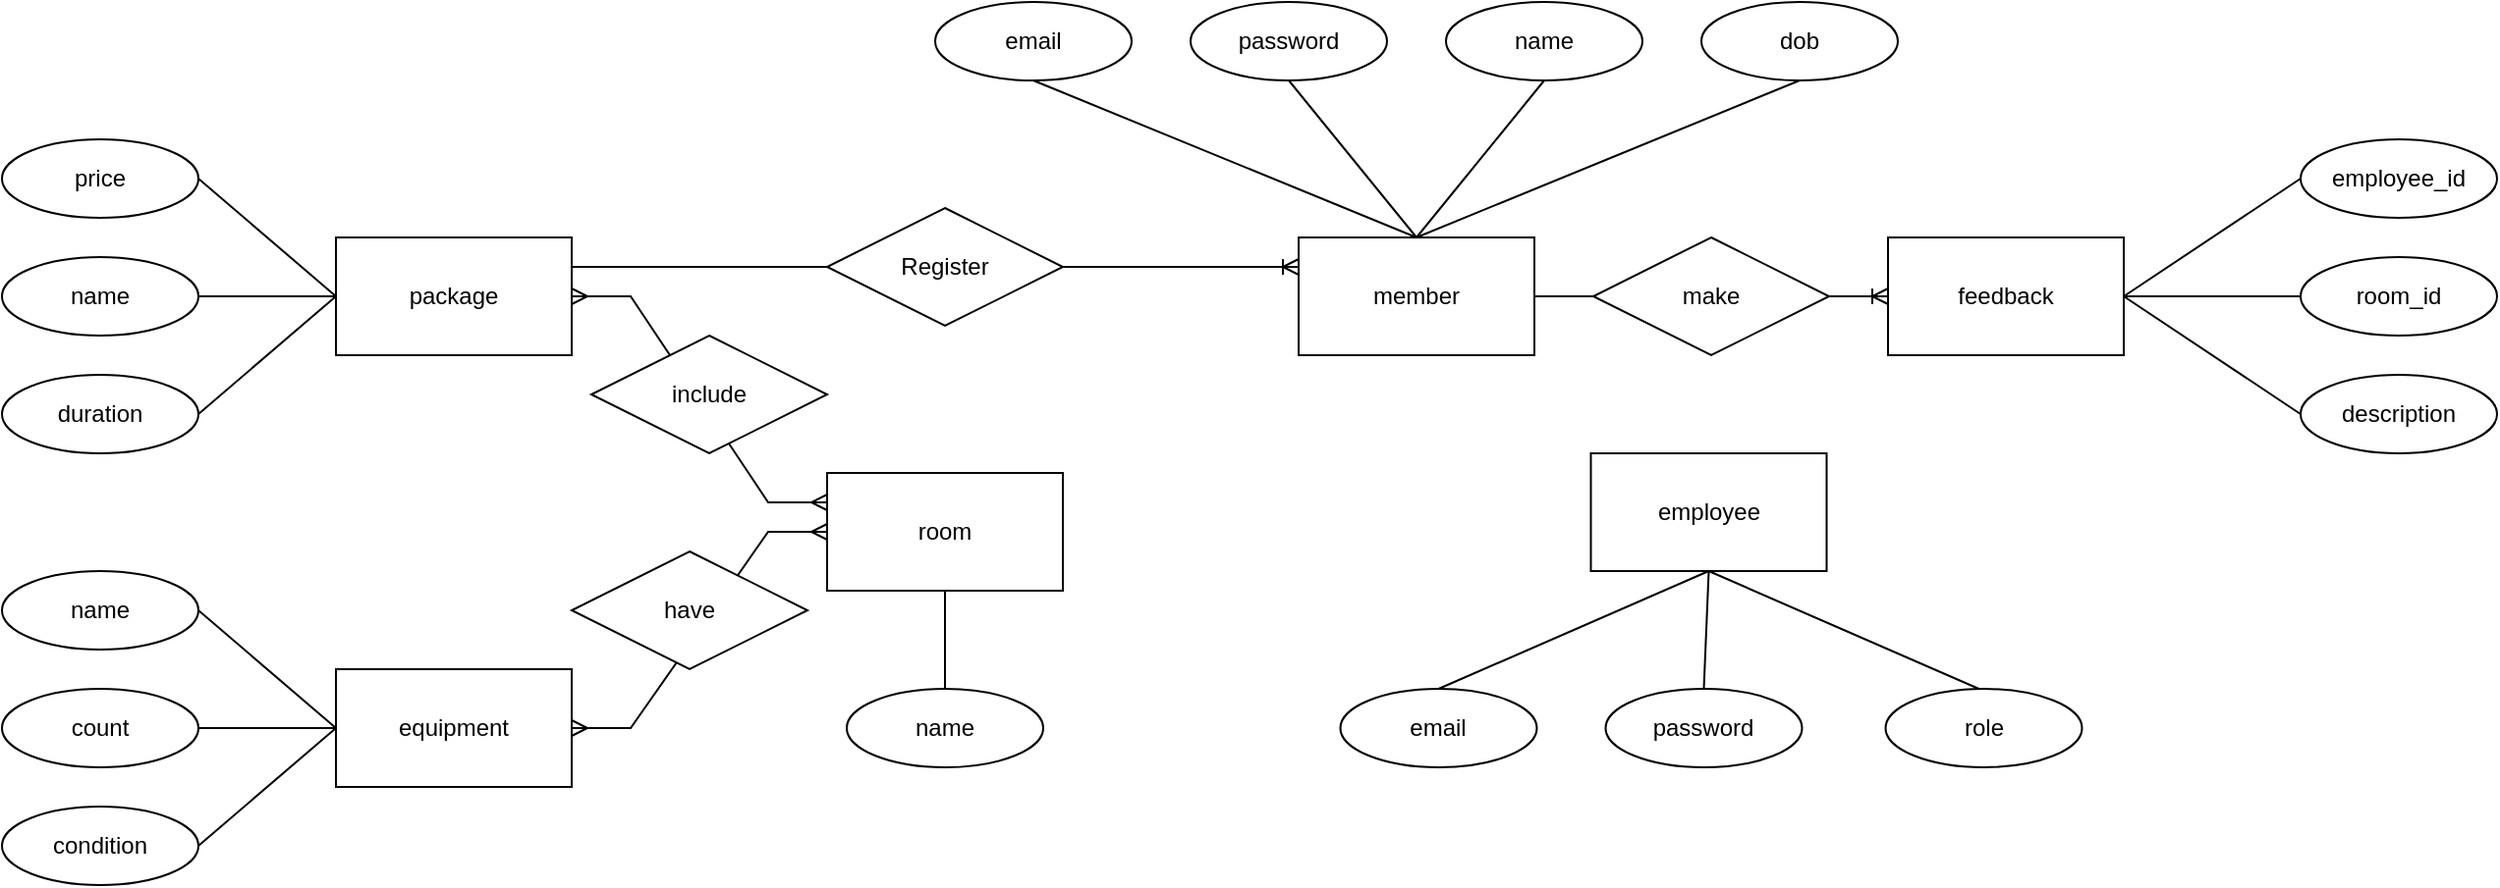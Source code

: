 <mxfile version="24.1.0" type="device">
  <diagram id="R2lEEEUBdFMjLlhIrx00" name="Page-1">
    <mxGraphModel dx="1984" dy="703" grid="1" gridSize="10" guides="1" tooltips="1" connect="1" arrows="1" fold="1" page="1" pageScale="1" pageWidth="850" pageHeight="1100" math="0" shadow="0" extFonts="Permanent Marker^https://fonts.googleapis.com/css?family=Permanent+Marker">
      <root>
        <mxCell id="0" />
        <mxCell id="1" parent="0" />
        <mxCell id="VsMwTi3dwo7ZgILZJCRf-1" value="member" style="rounded=0;whiteSpace=wrap;html=1;" parent="1" vertex="1">
          <mxGeometry x="50" y="350" width="120" height="60" as="geometry" />
        </mxCell>
        <mxCell id="VsMwTi3dwo7ZgILZJCRf-2" value="employee" style="rounded=0;whiteSpace=wrap;html=1;" parent="1" vertex="1">
          <mxGeometry x="198.75" y="460" width="120" height="60" as="geometry" />
        </mxCell>
        <mxCell id="VsMwTi3dwo7ZgILZJCRf-3" value="package" style="rounded=0;whiteSpace=wrap;html=1;" parent="1" vertex="1">
          <mxGeometry x="-440" y="350" width="120" height="60" as="geometry" />
        </mxCell>
        <mxCell id="VsMwTi3dwo7ZgILZJCRf-4" value="room" style="rounded=0;whiteSpace=wrap;html=1;" parent="1" vertex="1">
          <mxGeometry x="-190" y="470" width="120" height="60" as="geometry" />
        </mxCell>
        <mxCell id="VsMwTi3dwo7ZgILZJCRf-5" value="equipment" style="rounded=0;whiteSpace=wrap;html=1;" parent="1" vertex="1">
          <mxGeometry x="-440" y="570" width="120" height="60" as="geometry" />
        </mxCell>
        <mxCell id="VsMwTi3dwo7ZgILZJCRf-6" value="feedback" style="rounded=0;whiteSpace=wrap;html=1;" parent="1" vertex="1">
          <mxGeometry x="350" y="350" width="120" height="60" as="geometry" />
        </mxCell>
        <mxCell id="VsMwTi3dwo7ZgILZJCRf-7" value="" style="edgeStyle=entityRelationEdgeStyle;fontSize=12;html=1;endArrow=ERoneToMany;rounded=0;entryX=0;entryY=0.5;entryDx=0;entryDy=0;exitX=1;exitY=0.5;exitDx=0;exitDy=0;" parent="1" source="VsMwTi3dwo7ZgILZJCRf-1" target="VsMwTi3dwo7ZgILZJCRf-6" edge="1">
          <mxGeometry width="100" height="100" relative="1" as="geometry">
            <mxPoint x="30" y="490" as="sourcePoint" />
            <mxPoint x="130" y="390" as="targetPoint" />
          </mxGeometry>
        </mxCell>
        <mxCell id="VsMwTi3dwo7ZgILZJCRf-9" value="" style="edgeStyle=entityRelationEdgeStyle;fontSize=12;html=1;endArrow=ERmany;startArrow=ERmany;rounded=0;exitX=0;exitY=0.5;exitDx=0;exitDy=0;entryX=1;entryY=0.5;entryDx=0;entryDy=0;" parent="1" source="VsMwTi3dwo7ZgILZJCRf-4" target="VsMwTi3dwo7ZgILZJCRf-5" edge="1">
          <mxGeometry width="100" height="100" relative="1" as="geometry">
            <mxPoint x="30" y="490" as="sourcePoint" />
            <mxPoint x="130" y="390" as="targetPoint" />
          </mxGeometry>
        </mxCell>
        <mxCell id="VsMwTi3dwo7ZgILZJCRf-12" value="" style="edgeStyle=entityRelationEdgeStyle;fontSize=12;html=1;endArrow=ERmany;startArrow=ERmany;rounded=0;exitX=0;exitY=0.25;exitDx=0;exitDy=0;entryX=1;entryY=0.5;entryDx=0;entryDy=0;" parent="1" source="VsMwTi3dwo7ZgILZJCRf-4" target="VsMwTi3dwo7ZgILZJCRf-3" edge="1">
          <mxGeometry width="100" height="100" relative="1" as="geometry">
            <mxPoint x="-120" y="490" as="sourcePoint" />
            <mxPoint x="-20" y="390" as="targetPoint" />
          </mxGeometry>
        </mxCell>
        <mxCell id="VsMwTi3dwo7ZgILZJCRf-14" value="" style="edgeStyle=entityRelationEdgeStyle;fontSize=12;html=1;endArrow=ERoneToMany;rounded=0;exitX=1;exitY=0.25;exitDx=0;exitDy=0;entryX=0;entryY=0.25;entryDx=0;entryDy=0;" parent="1" source="VsMwTi3dwo7ZgILZJCRf-3" target="VsMwTi3dwo7ZgILZJCRf-1" edge="1">
          <mxGeometry width="100" height="100" relative="1" as="geometry">
            <mxPoint x="-120" y="490" as="sourcePoint" />
            <mxPoint x="-290" y="230" as="targetPoint" />
          </mxGeometry>
        </mxCell>
        <mxCell id="VsMwTi3dwo7ZgILZJCRf-15" value="include" style="shape=rhombus;perimeter=rhombusPerimeter;whiteSpace=wrap;html=1;align=center;" parent="1" vertex="1">
          <mxGeometry x="-310" y="400" width="120" height="60" as="geometry" />
        </mxCell>
        <mxCell id="VsMwTi3dwo7ZgILZJCRf-16" value="have" style="shape=rhombus;perimeter=rhombusPerimeter;whiteSpace=wrap;html=1;align=center;" parent="1" vertex="1">
          <mxGeometry x="-320" y="510" width="120" height="60" as="geometry" />
        </mxCell>
        <mxCell id="VsMwTi3dwo7ZgILZJCRf-17" value="make" style="shape=rhombus;perimeter=rhombusPerimeter;whiteSpace=wrap;html=1;align=center;" parent="1" vertex="1">
          <mxGeometry x="200" y="350" width="120" height="60" as="geometry" />
        </mxCell>
        <mxCell id="VsMwTi3dwo7ZgILZJCRf-18" value="Register" style="shape=rhombus;perimeter=rhombusPerimeter;whiteSpace=wrap;html=1;align=center;" parent="1" vertex="1">
          <mxGeometry x="-190" y="335" width="120" height="60" as="geometry" />
        </mxCell>
        <mxCell id="VsMwTi3dwo7ZgILZJCRf-19" value="email" style="ellipse;whiteSpace=wrap;html=1;align=center;" parent="1" vertex="1">
          <mxGeometry x="-135" y="230" width="100" height="40" as="geometry" />
        </mxCell>
        <mxCell id="VsMwTi3dwo7ZgILZJCRf-20" value="password" style="ellipse;whiteSpace=wrap;html=1;align=center;" parent="1" vertex="1">
          <mxGeometry x="-5" y="230" width="100" height="40" as="geometry" />
        </mxCell>
        <mxCell id="VsMwTi3dwo7ZgILZJCRf-21" value="name" style="ellipse;whiteSpace=wrap;html=1;align=center;" parent="1" vertex="1">
          <mxGeometry x="125" y="230" width="100" height="40" as="geometry" />
        </mxCell>
        <mxCell id="VsMwTi3dwo7ZgILZJCRf-22" value="dob" style="ellipse;whiteSpace=wrap;html=1;align=center;" parent="1" vertex="1">
          <mxGeometry x="255" y="230" width="100" height="40" as="geometry" />
        </mxCell>
        <mxCell id="VsMwTi3dwo7ZgILZJCRf-23" value="" style="endArrow=none;html=1;rounded=0;exitX=0.5;exitY=1;exitDx=0;exitDy=0;entryX=0.5;entryY=0;entryDx=0;entryDy=0;" parent="1" source="VsMwTi3dwo7ZgILZJCRf-19" target="VsMwTi3dwo7ZgILZJCRf-1" edge="1">
          <mxGeometry relative="1" as="geometry">
            <mxPoint x="-100" y="480" as="sourcePoint" />
            <mxPoint x="60" y="480" as="targetPoint" />
          </mxGeometry>
        </mxCell>
        <mxCell id="VsMwTi3dwo7ZgILZJCRf-24" value="" style="endArrow=none;html=1;rounded=0;exitX=0.5;exitY=1;exitDx=0;exitDy=0;entryX=0.5;entryY=0;entryDx=0;entryDy=0;" parent="1" source="VsMwTi3dwo7ZgILZJCRf-20" target="VsMwTi3dwo7ZgILZJCRf-1" edge="1">
          <mxGeometry relative="1" as="geometry">
            <mxPoint x="-100" y="480" as="sourcePoint" />
            <mxPoint x="60" y="480" as="targetPoint" />
          </mxGeometry>
        </mxCell>
        <mxCell id="VsMwTi3dwo7ZgILZJCRf-25" value="" style="endArrow=none;html=1;rounded=0;exitX=0.5;exitY=1;exitDx=0;exitDy=0;entryX=0.5;entryY=0;entryDx=0;entryDy=0;" parent="1" source="VsMwTi3dwo7ZgILZJCRf-21" target="VsMwTi3dwo7ZgILZJCRf-1" edge="1">
          <mxGeometry relative="1" as="geometry">
            <mxPoint x="-100" y="480" as="sourcePoint" />
            <mxPoint x="60" y="480" as="targetPoint" />
          </mxGeometry>
        </mxCell>
        <mxCell id="VsMwTi3dwo7ZgILZJCRf-26" value="" style="endArrow=none;html=1;rounded=0;exitX=0.5;exitY=1;exitDx=0;exitDy=0;entryX=0.5;entryY=0;entryDx=0;entryDy=0;" parent="1" source="VsMwTi3dwo7ZgILZJCRf-22" target="VsMwTi3dwo7ZgILZJCRf-1" edge="1">
          <mxGeometry relative="1" as="geometry">
            <mxPoint x="-100" y="480" as="sourcePoint" />
            <mxPoint x="60" y="480" as="targetPoint" />
          </mxGeometry>
        </mxCell>
        <mxCell id="VsMwTi3dwo7ZgILZJCRf-27" value="employee_id" style="ellipse;whiteSpace=wrap;html=1;align=center;" parent="1" vertex="1">
          <mxGeometry x="560" y="300" width="100" height="40" as="geometry" />
        </mxCell>
        <mxCell id="VsMwTi3dwo7ZgILZJCRf-28" value="room_id" style="ellipse;whiteSpace=wrap;html=1;align=center;" parent="1" vertex="1">
          <mxGeometry x="560" y="360" width="100" height="40" as="geometry" />
        </mxCell>
        <mxCell id="VsMwTi3dwo7ZgILZJCRf-29" value="description" style="ellipse;whiteSpace=wrap;html=1;align=center;" parent="1" vertex="1">
          <mxGeometry x="560" y="420" width="100" height="40" as="geometry" />
        </mxCell>
        <mxCell id="VsMwTi3dwo7ZgILZJCRf-30" value="" style="endArrow=none;html=1;rounded=0;entryX=0;entryY=0.5;entryDx=0;entryDy=0;exitX=1;exitY=0.5;exitDx=0;exitDy=0;" parent="1" source="VsMwTi3dwo7ZgILZJCRf-6" target="VsMwTi3dwo7ZgILZJCRf-27" edge="1">
          <mxGeometry relative="1" as="geometry">
            <mxPoint x="80" y="480" as="sourcePoint" />
            <mxPoint x="240" y="480" as="targetPoint" />
          </mxGeometry>
        </mxCell>
        <mxCell id="VsMwTi3dwo7ZgILZJCRf-31" value="" style="endArrow=none;html=1;rounded=0;exitX=1;exitY=0.5;exitDx=0;exitDy=0;entryX=0;entryY=0.5;entryDx=0;entryDy=0;" parent="1" source="VsMwTi3dwo7ZgILZJCRf-6" target="VsMwTi3dwo7ZgILZJCRf-28" edge="1">
          <mxGeometry relative="1" as="geometry">
            <mxPoint x="80" y="480" as="sourcePoint" />
            <mxPoint x="240" y="480" as="targetPoint" />
          </mxGeometry>
        </mxCell>
        <mxCell id="VsMwTi3dwo7ZgILZJCRf-32" value="" style="endArrow=none;html=1;rounded=0;exitX=1;exitY=0.5;exitDx=0;exitDy=0;entryX=0;entryY=0.5;entryDx=0;entryDy=0;" parent="1" source="VsMwTi3dwo7ZgILZJCRf-6" target="VsMwTi3dwo7ZgILZJCRf-29" edge="1">
          <mxGeometry relative="1" as="geometry">
            <mxPoint x="80" y="480" as="sourcePoint" />
            <mxPoint x="240" y="480" as="targetPoint" />
          </mxGeometry>
        </mxCell>
        <mxCell id="VsMwTi3dwo7ZgILZJCRf-33" value="email" style="ellipse;whiteSpace=wrap;html=1;align=center;" parent="1" vertex="1">
          <mxGeometry x="71.25" y="580" width="100" height="40" as="geometry" />
        </mxCell>
        <mxCell id="VsMwTi3dwo7ZgILZJCRf-34" value="password" style="ellipse;whiteSpace=wrap;html=1;align=center;" parent="1" vertex="1">
          <mxGeometry x="206.25" y="580" width="100" height="40" as="geometry" />
        </mxCell>
        <mxCell id="VsMwTi3dwo7ZgILZJCRf-36" value="" style="endArrow=none;html=1;rounded=0;entryX=0.5;entryY=1;entryDx=0;entryDy=0;exitX=0.5;exitY=0;exitDx=0;exitDy=0;" parent="1" source="VsMwTi3dwo7ZgILZJCRf-33" target="VsMwTi3dwo7ZgILZJCRf-2" edge="1">
          <mxGeometry relative="1" as="geometry">
            <mxPoint x="98.75" y="430" as="sourcePoint" />
            <mxPoint x="258.75" y="430" as="targetPoint" />
          </mxGeometry>
        </mxCell>
        <mxCell id="VsMwTi3dwo7ZgILZJCRf-37" value="" style="endArrow=none;html=1;rounded=0;exitX=0.5;exitY=0;exitDx=0;exitDy=0;" parent="1" source="VsMwTi3dwo7ZgILZJCRf-34" edge="1">
          <mxGeometry relative="1" as="geometry">
            <mxPoint x="98.75" y="430" as="sourcePoint" />
            <mxPoint x="258.75" y="520" as="targetPoint" />
          </mxGeometry>
        </mxCell>
        <mxCell id="VsMwTi3dwo7ZgILZJCRf-38" value="" style="endArrow=none;html=1;rounded=0;exitX=0.5;exitY=0;exitDx=0;exitDy=0;" parent="1" edge="1">
          <mxGeometry relative="1" as="geometry">
            <mxPoint x="396.25" y="580" as="sourcePoint" />
            <mxPoint x="258.75" y="520" as="targetPoint" />
          </mxGeometry>
        </mxCell>
        <mxCell id="VsMwTi3dwo7ZgILZJCRf-39" value="name" style="ellipse;whiteSpace=wrap;html=1;align=center;" parent="1" vertex="1">
          <mxGeometry x="-180" y="580" width="100" height="40" as="geometry" />
        </mxCell>
        <mxCell id="VsMwTi3dwo7ZgILZJCRf-42" value="" style="endArrow=none;html=1;rounded=0;exitX=0.5;exitY=1;exitDx=0;exitDy=0;entryX=0.5;entryY=0;entryDx=0;entryDy=0;" parent="1" source="VsMwTi3dwo7ZgILZJCRf-4" target="VsMwTi3dwo7ZgILZJCRf-39" edge="1">
          <mxGeometry relative="1" as="geometry">
            <mxPoint x="-70" y="500" as="sourcePoint" />
            <mxPoint x="90" y="500" as="targetPoint" />
          </mxGeometry>
        </mxCell>
        <mxCell id="VsMwTi3dwo7ZgILZJCRf-43" value="role" style="ellipse;whiteSpace=wrap;html=1;align=center;" parent="1" vertex="1">
          <mxGeometry x="348.75" y="580" width="100" height="40" as="geometry" />
        </mxCell>
        <mxCell id="VsMwTi3dwo7ZgILZJCRf-44" value="price" style="ellipse;whiteSpace=wrap;html=1;align=center;" parent="1" vertex="1">
          <mxGeometry x="-610" y="300" width="100" height="40" as="geometry" />
        </mxCell>
        <mxCell id="VsMwTi3dwo7ZgILZJCRf-46" value="duration" style="ellipse;whiteSpace=wrap;html=1;align=center;" parent="1" vertex="1">
          <mxGeometry x="-610" y="420" width="100" height="40" as="geometry" />
        </mxCell>
        <mxCell id="VsMwTi3dwo7ZgILZJCRf-47" value="" style="endArrow=none;html=1;rounded=0;exitX=0;exitY=0.5;exitDx=0;exitDy=0;entryX=1;entryY=0.5;entryDx=0;entryDy=0;" parent="1" source="VsMwTi3dwo7ZgILZJCRf-3" target="VsMwTi3dwo7ZgILZJCRf-44" edge="1">
          <mxGeometry relative="1" as="geometry">
            <mxPoint x="-320" y="500" as="sourcePoint" />
            <mxPoint x="-160" y="500" as="targetPoint" />
          </mxGeometry>
        </mxCell>
        <mxCell id="VsMwTi3dwo7ZgILZJCRf-48" value="" style="endArrow=none;html=1;rounded=0;exitX=0;exitY=0.5;exitDx=0;exitDy=0;entryX=1;entryY=0.5;entryDx=0;entryDy=0;" parent="1" source="VsMwTi3dwo7ZgILZJCRf-3" edge="1">
          <mxGeometry relative="1" as="geometry">
            <mxPoint x="-320" y="500" as="sourcePoint" />
            <mxPoint x="-510" y="380" as="targetPoint" />
          </mxGeometry>
        </mxCell>
        <mxCell id="VsMwTi3dwo7ZgILZJCRf-49" value="" style="endArrow=none;html=1;rounded=0;exitX=0;exitY=0.5;exitDx=0;exitDy=0;entryX=1;entryY=0.5;entryDx=0;entryDy=0;" parent="1" source="VsMwTi3dwo7ZgILZJCRf-3" target="VsMwTi3dwo7ZgILZJCRf-46" edge="1">
          <mxGeometry relative="1" as="geometry">
            <mxPoint x="-320" y="500" as="sourcePoint" />
            <mxPoint x="-160" y="500" as="targetPoint" />
          </mxGeometry>
        </mxCell>
        <mxCell id="VsMwTi3dwo7ZgILZJCRf-50" value="name" style="ellipse;whiteSpace=wrap;html=1;align=center;" parent="1" vertex="1">
          <mxGeometry x="-610" y="360" width="100" height="40" as="geometry" />
        </mxCell>
        <mxCell id="VsMwTi3dwo7ZgILZJCRf-51" value="name" style="ellipse;whiteSpace=wrap;html=1;align=center;" parent="1" vertex="1">
          <mxGeometry x="-610" y="520" width="100" height="40" as="geometry" />
        </mxCell>
        <mxCell id="VsMwTi3dwo7ZgILZJCRf-53" value="count" style="ellipse;whiteSpace=wrap;html=1;align=center;" parent="1" vertex="1">
          <mxGeometry x="-610" y="580" width="100" height="40" as="geometry" />
        </mxCell>
        <mxCell id="VsMwTi3dwo7ZgILZJCRf-54" value="condition" style="ellipse;whiteSpace=wrap;html=1;align=center;" parent="1" vertex="1">
          <mxGeometry x="-610" y="640" width="100" height="40" as="geometry" />
        </mxCell>
        <mxCell id="VsMwTi3dwo7ZgILZJCRf-55" value="" style="endArrow=none;html=1;rounded=0;exitX=0;exitY=0.5;exitDx=0;exitDy=0;entryX=1;entryY=0.5;entryDx=0;entryDy=0;" parent="1" source="VsMwTi3dwo7ZgILZJCRf-5" target="VsMwTi3dwo7ZgILZJCRf-51" edge="1">
          <mxGeometry relative="1" as="geometry">
            <mxPoint x="-260" y="500" as="sourcePoint" />
            <mxPoint x="-100" y="500" as="targetPoint" />
          </mxGeometry>
        </mxCell>
        <mxCell id="VsMwTi3dwo7ZgILZJCRf-56" value="" style="endArrow=none;html=1;rounded=0;exitX=0;exitY=0.5;exitDx=0;exitDy=0;entryX=1;entryY=0.5;entryDx=0;entryDy=0;" parent="1" source="VsMwTi3dwo7ZgILZJCRf-5" target="VsMwTi3dwo7ZgILZJCRf-53" edge="1">
          <mxGeometry relative="1" as="geometry">
            <mxPoint x="-260" y="500" as="sourcePoint" />
            <mxPoint x="-100" y="500" as="targetPoint" />
          </mxGeometry>
        </mxCell>
        <mxCell id="VsMwTi3dwo7ZgILZJCRf-57" value="" style="endArrow=none;html=1;rounded=0;entryX=0;entryY=0.5;entryDx=0;entryDy=0;exitX=1;exitY=0.5;exitDx=0;exitDy=0;" parent="1" source="VsMwTi3dwo7ZgILZJCRf-54" target="VsMwTi3dwo7ZgILZJCRf-5" edge="1">
          <mxGeometry relative="1" as="geometry">
            <mxPoint x="-260" y="500" as="sourcePoint" />
            <mxPoint x="-100" y="500" as="targetPoint" />
          </mxGeometry>
        </mxCell>
      </root>
    </mxGraphModel>
  </diagram>
</mxfile>
